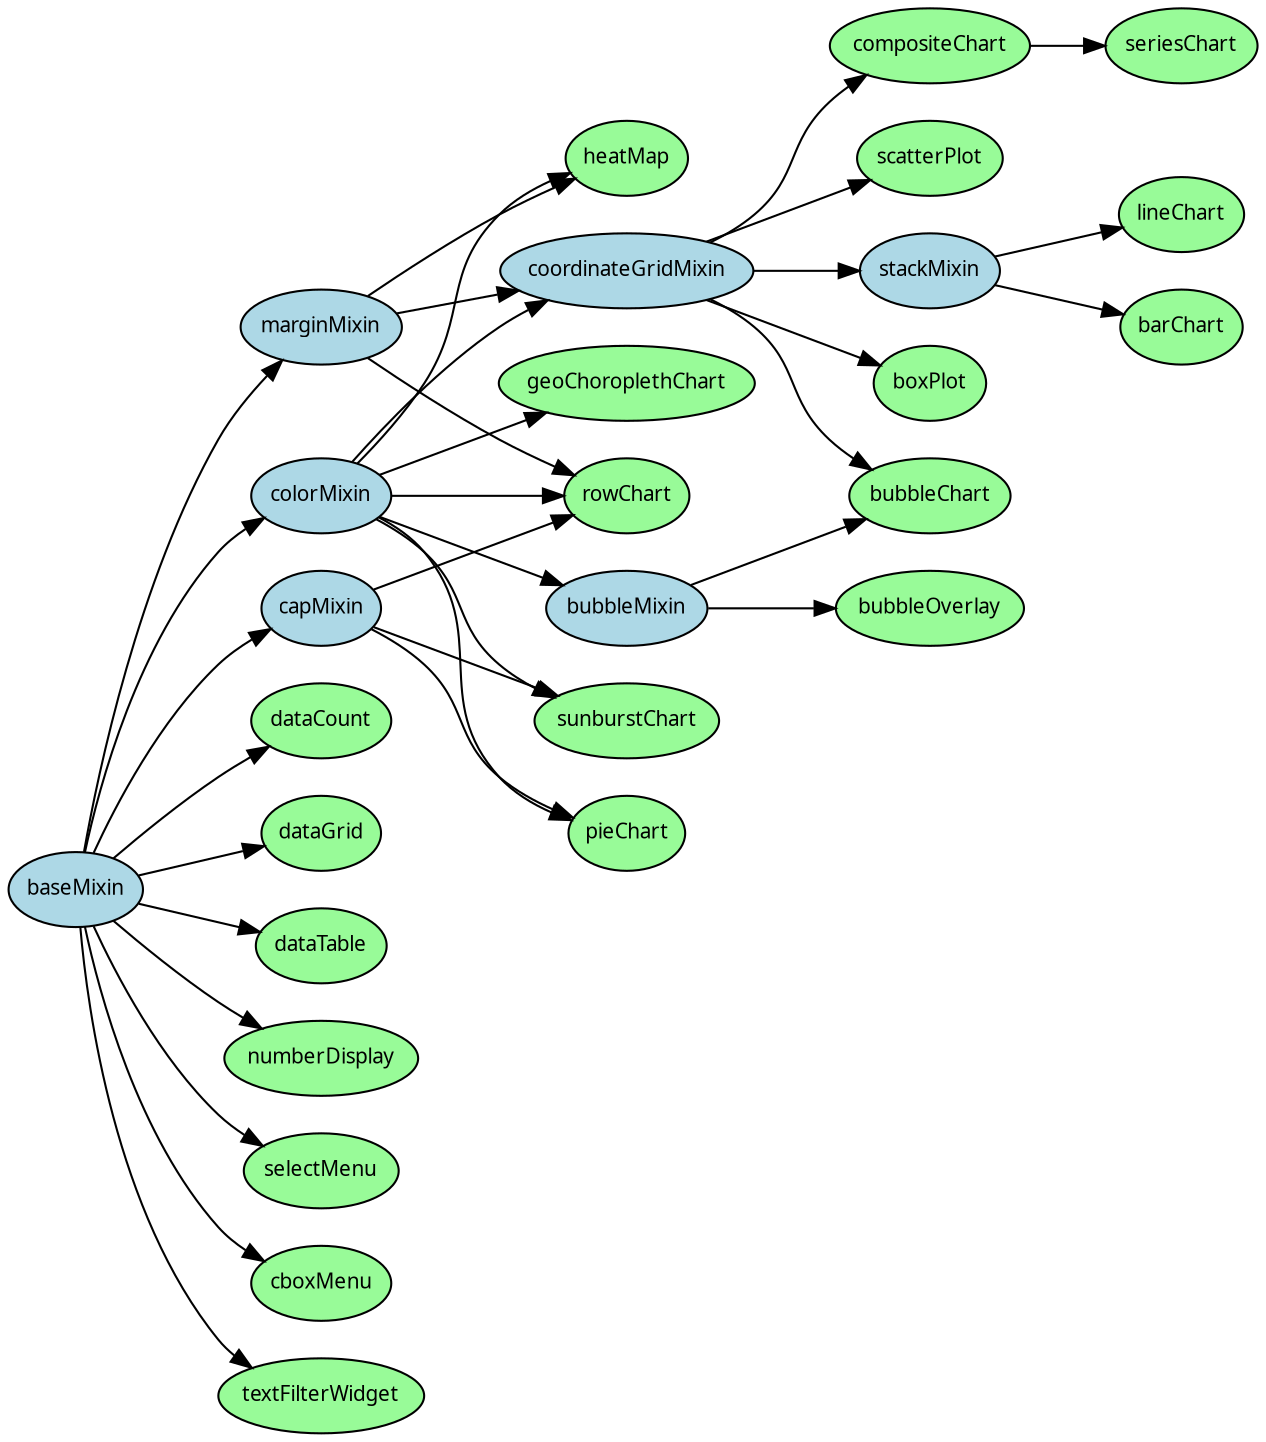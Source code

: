digraph dcHierarchy {
graph [rankdir=LR, ranksep=0.5]
node [fontname="sans-serif", fontsize=10, margin="0.05,0.05", href="dc.\N.html"]
node [style=filled, fillcolor=palegreen]
{ node [style=filled, fillcolor=lightblue] baseMixin colorMixin marginMixin bubbleMixin coordinateGridMixin stackMixin capMixin }
baseMixin [href="dc.baseMixin.html"]
colorMixin -> coordinateGridMixin
marginMixin -> coordinateGridMixin
coordinateGridMixin -> stackMixin
stackMixin -> barChart
coordinateGridMixin -> boxPlot
coordinateGridMixin -> bubbleChart
bubbleMixin -> bubbleChart
colorMixin -> bubbleMixin
bubbleMixin -> bubbleOverlay
coordinateGridMixin -> compositeChart
compositeChart -> seriesChart
baseMixin -> dataCount
baseMixin -> dataGrid
baseMixin -> dataTable
baseMixin -> colorMixin
colorMixin -> geoChoroplethChart
baseMixin -> marginMixin
marginMixin -> heatMap
colorMixin -> heatMap
stackMixin -> lineChart
baseMixin -> numberDisplay
colorMixin -> pieChart
baseMixin -> capMixin
capMixin -> pieChart
capMixin -> rowChart
marginMixin -> rowChart
colorMixin -> rowChart
coordinateGridMixin -> scatterPlot
baseMixin -> selectMenu
baseMixin -> cboxMenu
colorMixin -> sunburstChart
capMixin -> sunburstChart
baseMixin -> textFilterWidget
}
